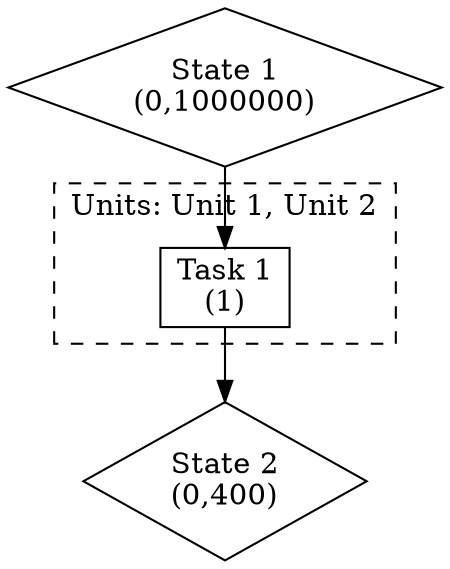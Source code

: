 digraph "STN-graph" {
bgcolor=white;
concentrate=true;
rankdir=TB;
subgraph "cluster_Units: Unit 1, Unit 2, " {
label="Units: Unit 1, Unit 2";
shape=box;
style=dashed;
"Task 1" [label="Task 1\n(1)", shape=box];
}

"State 1" [color=black, label="State 1\n(0,1000000)", shape=diamond];
"State 2" [color=black, label="State 2\n(0,400)", shape=diamond];
"State 1" -> "Task 1"  [label=""];
"Task 1" -> "State 2"  [label=""];
}
